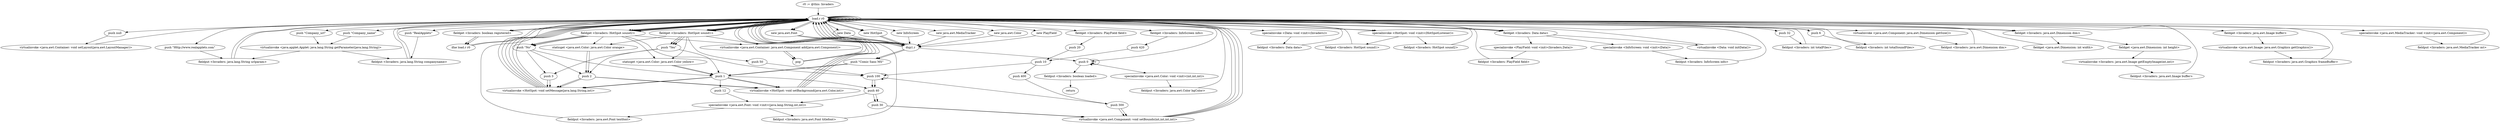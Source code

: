 digraph "" {
    "r0 := @this: Invaders"
    "load.r r0"
    "r0 := @this: Invaders"->"load.r r0";
    "push null"
    "load.r r0"->"push null";
    "virtualinvoke <java.awt.Container: void setLayout(java.awt.LayoutManager)>"
    "push null"->"virtualinvoke <java.awt.Container: void setLayout(java.awt.LayoutManager)>";
    "virtualinvoke <java.awt.Container: void setLayout(java.awt.LayoutManager)>"->"load.r r0";
    "load.r r0"->"load.r r0";
    "push \"Company_url\""
    "load.r r0"->"push \"Company_url\"";
    "virtualinvoke <java.applet.Applet: java.lang.String getParameter(java.lang.String)>"
    "push \"Company_url\""->"virtualinvoke <java.applet.Applet: java.lang.String getParameter(java.lang.String)>";
    "fieldput <Invaders: java.lang.String urlparam>"
    "virtualinvoke <java.applet.Applet: java.lang.String getParameter(java.lang.String)>"->"fieldput <Invaders: java.lang.String urlparam>";
    "fieldput <Invaders: java.lang.String urlparam>"->"load.r r0";
    "load.r r0"->"load.r r0";
    "push \"Company_name\""
    "load.r r0"->"push \"Company_name\"";
    "push \"Company_name\""->"virtualinvoke <java.applet.Applet: java.lang.String getParameter(java.lang.String)>";
    "fieldput <Invaders: java.lang.String companyname>"
    "virtualinvoke <java.applet.Applet: java.lang.String getParameter(java.lang.String)>"->"fieldput <Invaders: java.lang.String companyname>";
    "fieldput <Invaders: java.lang.String companyname>"->"load.r r0";
    "fieldget <Invaders: boolean registered>"
    "load.r r0"->"fieldget <Invaders: boolean registered>";
    "ifne load.r r0"
    "fieldget <Invaders: boolean registered>"->"ifne load.r r0";
    "ifne load.r r0"->"load.r r0";
    "push \"Http://www.realapplets.com\""
    "load.r r0"->"push \"Http://www.realapplets.com\"";
    "push \"Http://www.realapplets.com\""->"fieldput <Invaders: java.lang.String urlparam>";
    "fieldput <Invaders: java.lang.String urlparam>"->"load.r r0";
    "load.r r0"->"fieldget <Invaders: boolean registered>";
    "fieldget <Invaders: boolean registered>"->"ifne load.r r0";
    "ifne load.r r0"->"load.r r0";
    "push \"RealApplets\""
    "load.r r0"->"push \"RealApplets\"";
    "push \"RealApplets\""->"fieldput <Invaders: java.lang.String companyname>";
    "fieldput <Invaders: java.lang.String companyname>"->"load.r r0";
    "new java.awt.Font"
    "load.r r0"->"new java.awt.Font";
    "dup1.r"
    "new java.awt.Font"->"dup1.r";
    "push \"Comic Sans MS\""
    "dup1.r"->"push \"Comic Sans MS\"";
    "push 1"
    "push \"Comic Sans MS\""->"push 1";
    "push 12"
    "push 1"->"push 12";
    "specialinvoke <java.awt.Font: void <init>(java.lang.String,int,int)>"
    "push 12"->"specialinvoke <java.awt.Font: void <init>(java.lang.String,int,int)>";
    "fieldput <Invaders: java.awt.Font textfont>"
    "specialinvoke <java.awt.Font: void <init>(java.lang.String,int,int)>"->"fieldput <Invaders: java.awt.Font textfont>";
    "fieldput <Invaders: java.awt.Font textfont>"->"load.r r0";
    "load.r r0"->"new java.awt.Font";
    "new java.awt.Font"->"dup1.r";
    "dup1.r"->"push \"Comic Sans MS\"";
    "push \"Comic Sans MS\""->"push 1";
    "push 40"
    "push 1"->"push 40";
    "push 40"->"specialinvoke <java.awt.Font: void <init>(java.lang.String,int,int)>";
    "fieldput <Invaders: java.awt.Font titlefont>"
    "specialinvoke <java.awt.Font: void <init>(java.lang.String,int,int)>"->"fieldput <Invaders: java.awt.Font titlefont>";
    "fieldput <Invaders: java.awt.Font titlefont>"->"load.r r0";
    "new Data"
    "load.r r0"->"new Data";
    "new Data"->"dup1.r";
    "dup1.r"->"load.r r0";
    "specialinvoke <Data: void <init>(Invaders)>"
    "load.r r0"->"specialinvoke <Data: void <init>(Invaders)>";
    "fieldput <Invaders: Data data>"
    "specialinvoke <Data: void <init>(Invaders)>"->"fieldput <Invaders: Data data>";
    "fieldput <Invaders: Data data>"->"load.r r0";
    "new HotSpot"
    "load.r r0"->"new HotSpot";
    "new HotSpot"->"dup1.r";
    "dup1.r"->"load.r r0";
    "specialinvoke <HotSpot: void <init>(HotSpotListener)>"
    "load.r r0"->"specialinvoke <HotSpot: void <init>(HotSpotListener)>";
    "fieldput <Invaders: HotSpot sound1>"
    "specialinvoke <HotSpot: void <init>(HotSpotListener)>"->"fieldput <Invaders: HotSpot sound1>";
    "fieldput <Invaders: HotSpot sound1>"->"load.r r0";
    "load.r r0"->"new HotSpot";
    "new HotSpot"->"dup1.r";
    "dup1.r"->"load.r r0";
    "load.r r0"->"specialinvoke <HotSpot: void <init>(HotSpotListener)>";
    "fieldput <Invaders: HotSpot sound2>"
    "specialinvoke <HotSpot: void <init>(HotSpotListener)>"->"fieldput <Invaders: HotSpot sound2>";
    "fieldput <Invaders: HotSpot sound2>"->"load.r r0";
    "fieldget <Invaders: HotSpot sound1>"
    "load.r r0"->"fieldget <Invaders: HotSpot sound1>";
    "push 50"
    "fieldget <Invaders: HotSpot sound1>"->"push 50";
    "push 100"
    "push 50"->"push 100";
    "push 100"->"push 40";
    "push 30"
    "push 40"->"push 30";
    "virtualinvoke <java.awt.Component: void setBounds(int,int,int,int)>"
    "push 30"->"virtualinvoke <java.awt.Component: void setBounds(int,int,int,int)>";
    "virtualinvoke <java.awt.Component: void setBounds(int,int,int,int)>"->"load.r r0";
    "fieldget <Invaders: HotSpot sound2>"
    "load.r r0"->"fieldget <Invaders: HotSpot sound2>";
    "fieldget <Invaders: HotSpot sound2>"->"push 100";
    "push 100"->"push 100";
    "push 100"->"push 40";
    "push 40"->"push 30";
    "push 30"->"virtualinvoke <java.awt.Component: void setBounds(int,int,int,int)>";
    "virtualinvoke <java.awt.Component: void setBounds(int,int,int,int)>"->"load.r r0";
    "load.r r0"->"fieldget <Invaders: HotSpot sound1>";
    "push \"Yes\""
    "fieldget <Invaders: HotSpot sound1>"->"push \"Yes\"";
    "push \"Yes\""->"push 1";
    "virtualinvoke <HotSpot: void setMessage(java.lang.String,int)>"
    "push 1"->"virtualinvoke <HotSpot: void setMessage(java.lang.String,int)>";
    "virtualinvoke <HotSpot: void setMessage(java.lang.String,int)>"->"load.r r0";
    "load.r r0"->"fieldget <Invaders: HotSpot sound1>";
    "fieldget <Invaders: HotSpot sound1>"->"push \"Yes\"";
    "push 2"
    "push \"Yes\""->"push 2";
    "push 2"->"virtualinvoke <HotSpot: void setMessage(java.lang.String,int)>";
    "virtualinvoke <HotSpot: void setMessage(java.lang.String,int)>"->"load.r r0";
    "load.r r0"->"fieldget <Invaders: HotSpot sound1>";
    "fieldget <Invaders: HotSpot sound1>"->"push \"Yes\"";
    "push 3"
    "push \"Yes\""->"push 3";
    "push 3"->"virtualinvoke <HotSpot: void setMessage(java.lang.String,int)>";
    "virtualinvoke <HotSpot: void setMessage(java.lang.String,int)>"->"load.r r0";
    "load.r r0"->"fieldget <Invaders: HotSpot sound2>";
    "push \"No\""
    "fieldget <Invaders: HotSpot sound2>"->"push \"No\"";
    "push \"No\""->"push 1";
    "push 1"->"virtualinvoke <HotSpot: void setMessage(java.lang.String,int)>";
    "virtualinvoke <HotSpot: void setMessage(java.lang.String,int)>"->"load.r r0";
    "load.r r0"->"fieldget <Invaders: HotSpot sound2>";
    "fieldget <Invaders: HotSpot sound2>"->"push \"No\"";
    "push \"No\""->"push 2";
    "push 2"->"virtualinvoke <HotSpot: void setMessage(java.lang.String,int)>";
    "virtualinvoke <HotSpot: void setMessage(java.lang.String,int)>"->"load.r r0";
    "load.r r0"->"fieldget <Invaders: HotSpot sound2>";
    "fieldget <Invaders: HotSpot sound2>"->"push \"No\"";
    "push \"No\""->"push 3";
    "push 3"->"virtualinvoke <HotSpot: void setMessage(java.lang.String,int)>";
    "virtualinvoke <HotSpot: void setMessage(java.lang.String,int)>"->"load.r r0";
    "load.r r0"->"fieldget <Invaders: HotSpot sound1>";
    "staticget <java.awt.Color: java.awt.Color orange>"
    "fieldget <Invaders: HotSpot sound1>"->"staticget <java.awt.Color: java.awt.Color orange>";
    "staticget <java.awt.Color: java.awt.Color orange>"->"push 2";
    "virtualinvoke <HotSpot: void setBackground(java.awt.Color,int)>"
    "push 2"->"virtualinvoke <HotSpot: void setBackground(java.awt.Color,int)>";
    "virtualinvoke <HotSpot: void setBackground(java.awt.Color,int)>"->"load.r r0";
    "load.r r0"->"fieldget <Invaders: HotSpot sound1>";
    "staticget <java.awt.Color: java.awt.Color yellow>"
    "fieldget <Invaders: HotSpot sound1>"->"staticget <java.awt.Color: java.awt.Color yellow>";
    "staticget <java.awt.Color: java.awt.Color yellow>"->"push 1";
    "push 1"->"virtualinvoke <HotSpot: void setBackground(java.awt.Color,int)>";
    "virtualinvoke <HotSpot: void setBackground(java.awt.Color,int)>"->"load.r r0";
    "load.r r0"->"fieldget <Invaders: HotSpot sound2>";
    "fieldget <Invaders: HotSpot sound2>"->"staticget <java.awt.Color: java.awt.Color yellow>";
    "staticget <java.awt.Color: java.awt.Color yellow>"->"push 1";
    "push 1"->"virtualinvoke <HotSpot: void setBackground(java.awt.Color,int)>";
    "virtualinvoke <HotSpot: void setBackground(java.awt.Color,int)>"->"load.r r0";
    "load.r r0"->"fieldget <Invaders: HotSpot sound2>";
    "fieldget <Invaders: HotSpot sound2>"->"staticget <java.awt.Color: java.awt.Color orange>";
    "staticget <java.awt.Color: java.awt.Color orange>"->"push 2";
    "push 2"->"virtualinvoke <HotSpot: void setBackground(java.awt.Color,int)>";
    "virtualinvoke <HotSpot: void setBackground(java.awt.Color,int)>"->"load.r r0";
    "load.r r0"->"load.r r0";
    "load.r r0"->"fieldget <Invaders: HotSpot sound1>";
    "virtualinvoke <java.awt.Container: java.awt.Component add(java.awt.Component)>"
    "fieldget <Invaders: HotSpot sound1>"->"virtualinvoke <java.awt.Container: java.awt.Component add(java.awt.Component)>";
    "pop"
    "virtualinvoke <java.awt.Container: java.awt.Component add(java.awt.Component)>"->"pop";
    "pop"->"load.r r0";
    "load.r r0"->"load.r r0";
    "load.r r0"->"fieldget <Invaders: HotSpot sound2>";
    "fieldget <Invaders: HotSpot sound2>"->"virtualinvoke <java.awt.Container: java.awt.Component add(java.awt.Component)>";
    "virtualinvoke <java.awt.Container: java.awt.Component add(java.awt.Component)>"->"pop";
    "pop"->"load.r r0";
    "new InfoScreen"
    "load.r r0"->"new InfoScreen";
    "new InfoScreen"->"dup1.r";
    "dup1.r"->"load.r r0";
    "fieldget <Invaders: Data data>"
    "load.r r0"->"fieldget <Invaders: Data data>";
    "specialinvoke <InfoScreen: void <init>(Data)>"
    "fieldget <Invaders: Data data>"->"specialinvoke <InfoScreen: void <init>(Data)>";
    "fieldput <Invaders: InfoScreen info>"
    "specialinvoke <InfoScreen: void <init>(Data)>"->"fieldput <Invaders: InfoScreen info>";
    "fieldput <Invaders: InfoScreen info>"->"load.r r0";
    "push 32"
    "load.r r0"->"push 32";
    "fieldput <Invaders: int totalFiles>"
    "push 32"->"fieldput <Invaders: int totalFiles>";
    "fieldput <Invaders: int totalFiles>"->"load.r r0";
    "push 6"
    "load.r r0"->"push 6";
    "fieldput <Invaders: int totalSoundFiles>"
    "push 6"->"fieldput <Invaders: int totalSoundFiles>";
    "fieldput <Invaders: int totalSoundFiles>"->"load.r r0";
    "load.r r0"->"load.r r0";
    "virtualinvoke <java.awt.Component: java.awt.Dimension getSize()>"
    "load.r r0"->"virtualinvoke <java.awt.Component: java.awt.Dimension getSize()>";
    "fieldput <Invaders: java.awt.Dimension dim>"
    "virtualinvoke <java.awt.Component: java.awt.Dimension getSize()>"->"fieldput <Invaders: java.awt.Dimension dim>";
    "fieldput <Invaders: java.awt.Dimension dim>"->"load.r r0";
    "load.r r0"->"load.r r0";
    "load.r r0"->"load.r r0";
    "fieldget <Invaders: java.awt.Dimension dim>"
    "load.r r0"->"fieldget <Invaders: java.awt.Dimension dim>";
    "fieldget <java.awt.Dimension: int width>"
    "fieldget <Invaders: java.awt.Dimension dim>"->"fieldget <java.awt.Dimension: int width>";
    "fieldget <java.awt.Dimension: int width>"->"load.r r0";
    "load.r r0"->"fieldget <Invaders: java.awt.Dimension dim>";
    "fieldget <java.awt.Dimension: int height>"
    "fieldget <Invaders: java.awt.Dimension dim>"->"fieldget <java.awt.Dimension: int height>";
    "virtualinvoke <Invaders: java.awt.Image getEmptyImage(int,int)>"
    "fieldget <java.awt.Dimension: int height>"->"virtualinvoke <Invaders: java.awt.Image getEmptyImage(int,int)>";
    "fieldput <Invaders: java.awt.Image buffer>"
    "virtualinvoke <Invaders: java.awt.Image getEmptyImage(int,int)>"->"fieldput <Invaders: java.awt.Image buffer>";
    "fieldput <Invaders: java.awt.Image buffer>"->"load.r r0";
    "load.r r0"->"load.r r0";
    "fieldget <Invaders: java.awt.Image buffer>"
    "load.r r0"->"fieldget <Invaders: java.awt.Image buffer>";
    "virtualinvoke <java.awt.Image: java.awt.Graphics getGraphics()>"
    "fieldget <Invaders: java.awt.Image buffer>"->"virtualinvoke <java.awt.Image: java.awt.Graphics getGraphics()>";
    "fieldput <Invaders: java.awt.Graphics frameBuffer>"
    "virtualinvoke <java.awt.Image: java.awt.Graphics getGraphics()>"->"fieldput <Invaders: java.awt.Graphics frameBuffer>";
    "fieldput <Invaders: java.awt.Graphics frameBuffer>"->"load.r r0";
    "new java.awt.MediaTracker"
    "load.r r0"->"new java.awt.MediaTracker";
    "new java.awt.MediaTracker"->"dup1.r";
    "dup1.r"->"load.r r0";
    "specialinvoke <java.awt.MediaTracker: void <init>(java.awt.Component)>"
    "load.r r0"->"specialinvoke <java.awt.MediaTracker: void <init>(java.awt.Component)>";
    "fieldput <Invaders: java.awt.MediaTracker mt>"
    "specialinvoke <java.awt.MediaTracker: void <init>(java.awt.Component)>"->"fieldput <Invaders: java.awt.MediaTracker mt>";
    "fieldput <Invaders: java.awt.MediaTracker mt>"->"load.r r0";
    "new java.awt.Color"
    "load.r r0"->"new java.awt.Color";
    "new java.awt.Color"->"dup1.r";
    "push 0"
    "dup1.r"->"push 0";
    "push 0"->"push 0";
    "push 0"->"push 0";
    "specialinvoke <java.awt.Color: void <init>(int,int,int)>"
    "push 0"->"specialinvoke <java.awt.Color: void <init>(int,int,int)>";
    "fieldput <Invaders: java.awt.Color bgColor>"
    "specialinvoke <java.awt.Color: void <init>(int,int,int)>"->"fieldput <Invaders: java.awt.Color bgColor>";
    "fieldput <Invaders: java.awt.Color bgColor>"->"load.r r0";
    "new PlayField"
    "load.r r0"->"new PlayField";
    "new PlayField"->"dup1.r";
    "dup1.r"->"load.r r0";
    "load.r r0"->"load.r r0";
    "load.r r0"->"fieldget <Invaders: Data data>";
    "specialinvoke <PlayField: void <init>(Invaders,Data)>"
    "fieldget <Invaders: Data data>"->"specialinvoke <PlayField: void <init>(Invaders,Data)>";
    "fieldput <Invaders: PlayField field>"
    "specialinvoke <PlayField: void <init>(Invaders,Data)>"->"fieldput <Invaders: PlayField field>";
    "fieldput <Invaders: PlayField field>"->"load.r r0";
    "fieldget <Invaders: PlayField field>"
    "load.r r0"->"fieldget <Invaders: PlayField field>";
    "push 20"
    "fieldget <Invaders: PlayField field>"->"push 20";
    "push 10"
    "push 20"->"push 10";
    "push 400"
    "push 10"->"push 400";
    "push 300"
    "push 400"->"push 300";
    "push 300"->"virtualinvoke <java.awt.Component: void setBounds(int,int,int,int)>";
    "virtualinvoke <java.awt.Component: void setBounds(int,int,int,int)>"->"load.r r0";
    "fieldget <Invaders: InfoScreen info>"
    "load.r r0"->"fieldget <Invaders: InfoScreen info>";
    "push 420"
    "fieldget <Invaders: InfoScreen info>"->"push 420";
    "push 420"->"push 10";
    "push 10"->"push 100";
    "push 100"->"push 300";
    "push 300"->"virtualinvoke <java.awt.Component: void setBounds(int,int,int,int)>";
    "virtualinvoke <java.awt.Component: void setBounds(int,int,int,int)>"->"load.r r0";
    "load.r r0"->"fieldget <Invaders: Data data>";
    "virtualinvoke <Data: void initData()>"
    "fieldget <Invaders: Data data>"->"virtualinvoke <Data: void initData()>";
    "virtualinvoke <Data: void initData()>"->"load.r r0";
    "load.r r0"->"push 0";
    "fieldput <Invaders: boolean loaded>"
    "push 0"->"fieldput <Invaders: boolean loaded>";
    "return"
    "fieldput <Invaders: boolean loaded>"->"return";
}
